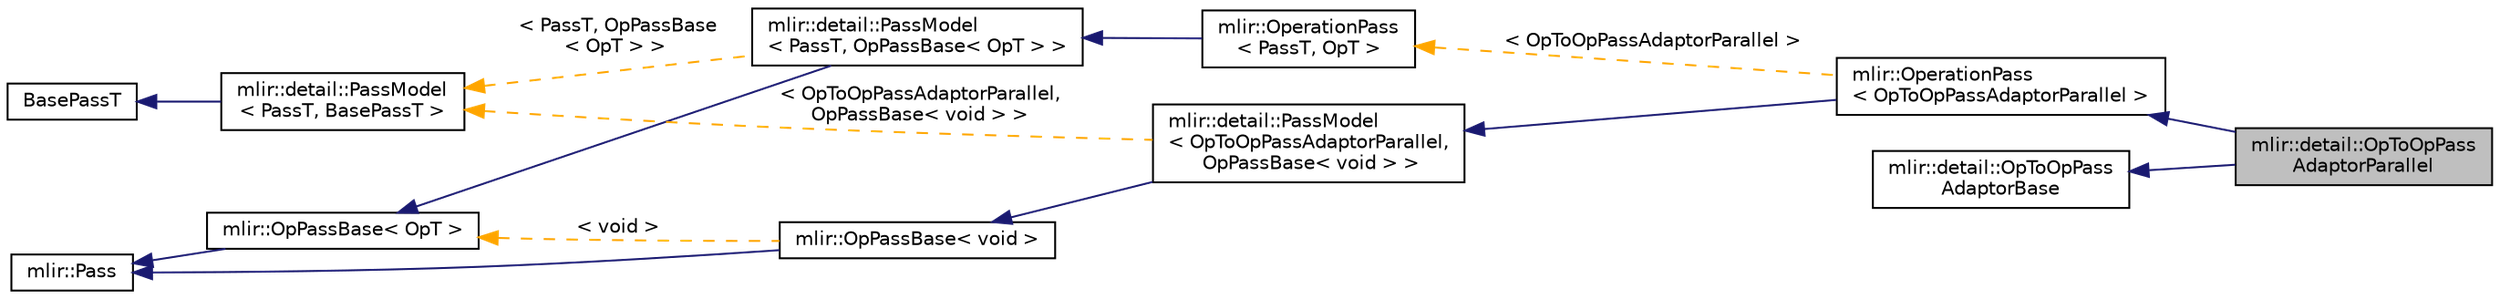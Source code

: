 digraph "mlir::detail::OpToOpPassAdaptorParallel"
{
  bgcolor="transparent";
  edge [fontname="Helvetica",fontsize="10",labelfontname="Helvetica",labelfontsize="10"];
  node [fontname="Helvetica",fontsize="10",shape=record];
  rankdir="LR";
  Node0 [label="mlir::detail::OpToOpPass\lAdaptorParallel",height=0.2,width=0.4,color="black", fillcolor="grey75", style="filled", fontcolor="black"];
  Node1 -> Node0 [dir="back",color="midnightblue",fontsize="10",style="solid",fontname="Helvetica"];
  Node1 [label="mlir::OperationPass\l\< OpToOpPassAdaptorParallel \>",height=0.2,width=0.4,color="black",URL="$classmlir_1_1OperationPass.html"];
  Node2 -> Node1 [dir="back",color="midnightblue",fontsize="10",style="solid",fontname="Helvetica"];
  Node2 [label="mlir::detail::PassModel\l\< OpToOpPassAdaptorParallel,\l OpPassBase\< void \> \>",height=0.2,width=0.4,color="black",URL="$classmlir_1_1detail_1_1PassModel.html"];
  Node3 -> Node2 [dir="back",color="midnightblue",fontsize="10",style="solid",fontname="Helvetica"];
  Node3 [label="mlir::OpPassBase\< void \>",height=0.2,width=0.4,color="black",URL="$classmlir_1_1OpPassBase.html"];
  Node4 -> Node3 [dir="back",color="midnightblue",fontsize="10",style="solid",fontname="Helvetica"];
  Node4 [label="mlir::Pass",height=0.2,width=0.4,color="black",URL="$classmlir_1_1Pass.html",tooltip="The abstract base pass class. "];
  Node5 -> Node3 [dir="back",color="orange",fontsize="10",style="dashed",label=" \< void \>" ,fontname="Helvetica"];
  Node5 [label="mlir::OpPassBase\< OpT \>",height=0.2,width=0.4,color="black",URL="$classmlir_1_1OpPassBase.html",tooltip="Utility base class for OpPass below to denote an opaque pass operating on a specific operation type..."];
  Node4 -> Node5 [dir="back",color="midnightblue",fontsize="10",style="solid",fontname="Helvetica"];
  Node6 -> Node2 [dir="back",color="orange",fontsize="10",style="dashed",label=" \< OpToOpPassAdaptorParallel,\l OpPassBase\< void \> \>" ,fontname="Helvetica"];
  Node6 [label="mlir::detail::PassModel\l\< PassT, BasePassT \>",height=0.2,width=0.4,color="black",URL="$classmlir_1_1detail_1_1PassModel.html",tooltip="The opaque CRTP model of a pass. "];
  Node7 -> Node6 [dir="back",color="midnightblue",fontsize="10",style="solid",fontname="Helvetica"];
  Node7 [label="BasePassT",height=0.2,width=0.4,color="black",URL="$classmlir_1_1detail_1_1BasePassT.html"];
  Node8 -> Node1 [dir="back",color="orange",fontsize="10",style="dashed",label=" \< OpToOpPassAdaptorParallel \>" ,fontname="Helvetica"];
  Node8 [label="mlir::OperationPass\l\< PassT, OpT \>",height=0.2,width=0.4,color="black",URL="$classmlir_1_1OperationPass.html",tooltip="Pass to transform an operation of a specific type. "];
  Node9 -> Node8 [dir="back",color="midnightblue",fontsize="10",style="solid",fontname="Helvetica"];
  Node9 [label="mlir::detail::PassModel\l\< PassT, OpPassBase\< OpT \> \>",height=0.2,width=0.4,color="black",URL="$classmlir_1_1detail_1_1PassModel.html"];
  Node5 -> Node9 [dir="back",color="midnightblue",fontsize="10",style="solid",fontname="Helvetica"];
  Node6 -> Node9 [dir="back",color="orange",fontsize="10",style="dashed",label=" \< PassT, OpPassBase\l\< OpT \> \>" ,fontname="Helvetica"];
  Node10 -> Node0 [dir="back",color="midnightblue",fontsize="10",style="solid",fontname="Helvetica"];
  Node10 [label="mlir::detail::OpToOpPass\lAdaptorBase",height=0.2,width=0.4,color="black",URL="$classmlir_1_1detail_1_1OpToOpPassAdaptorBase.html",tooltip="A base class for Op-to-Op adaptor passes. "];
}
